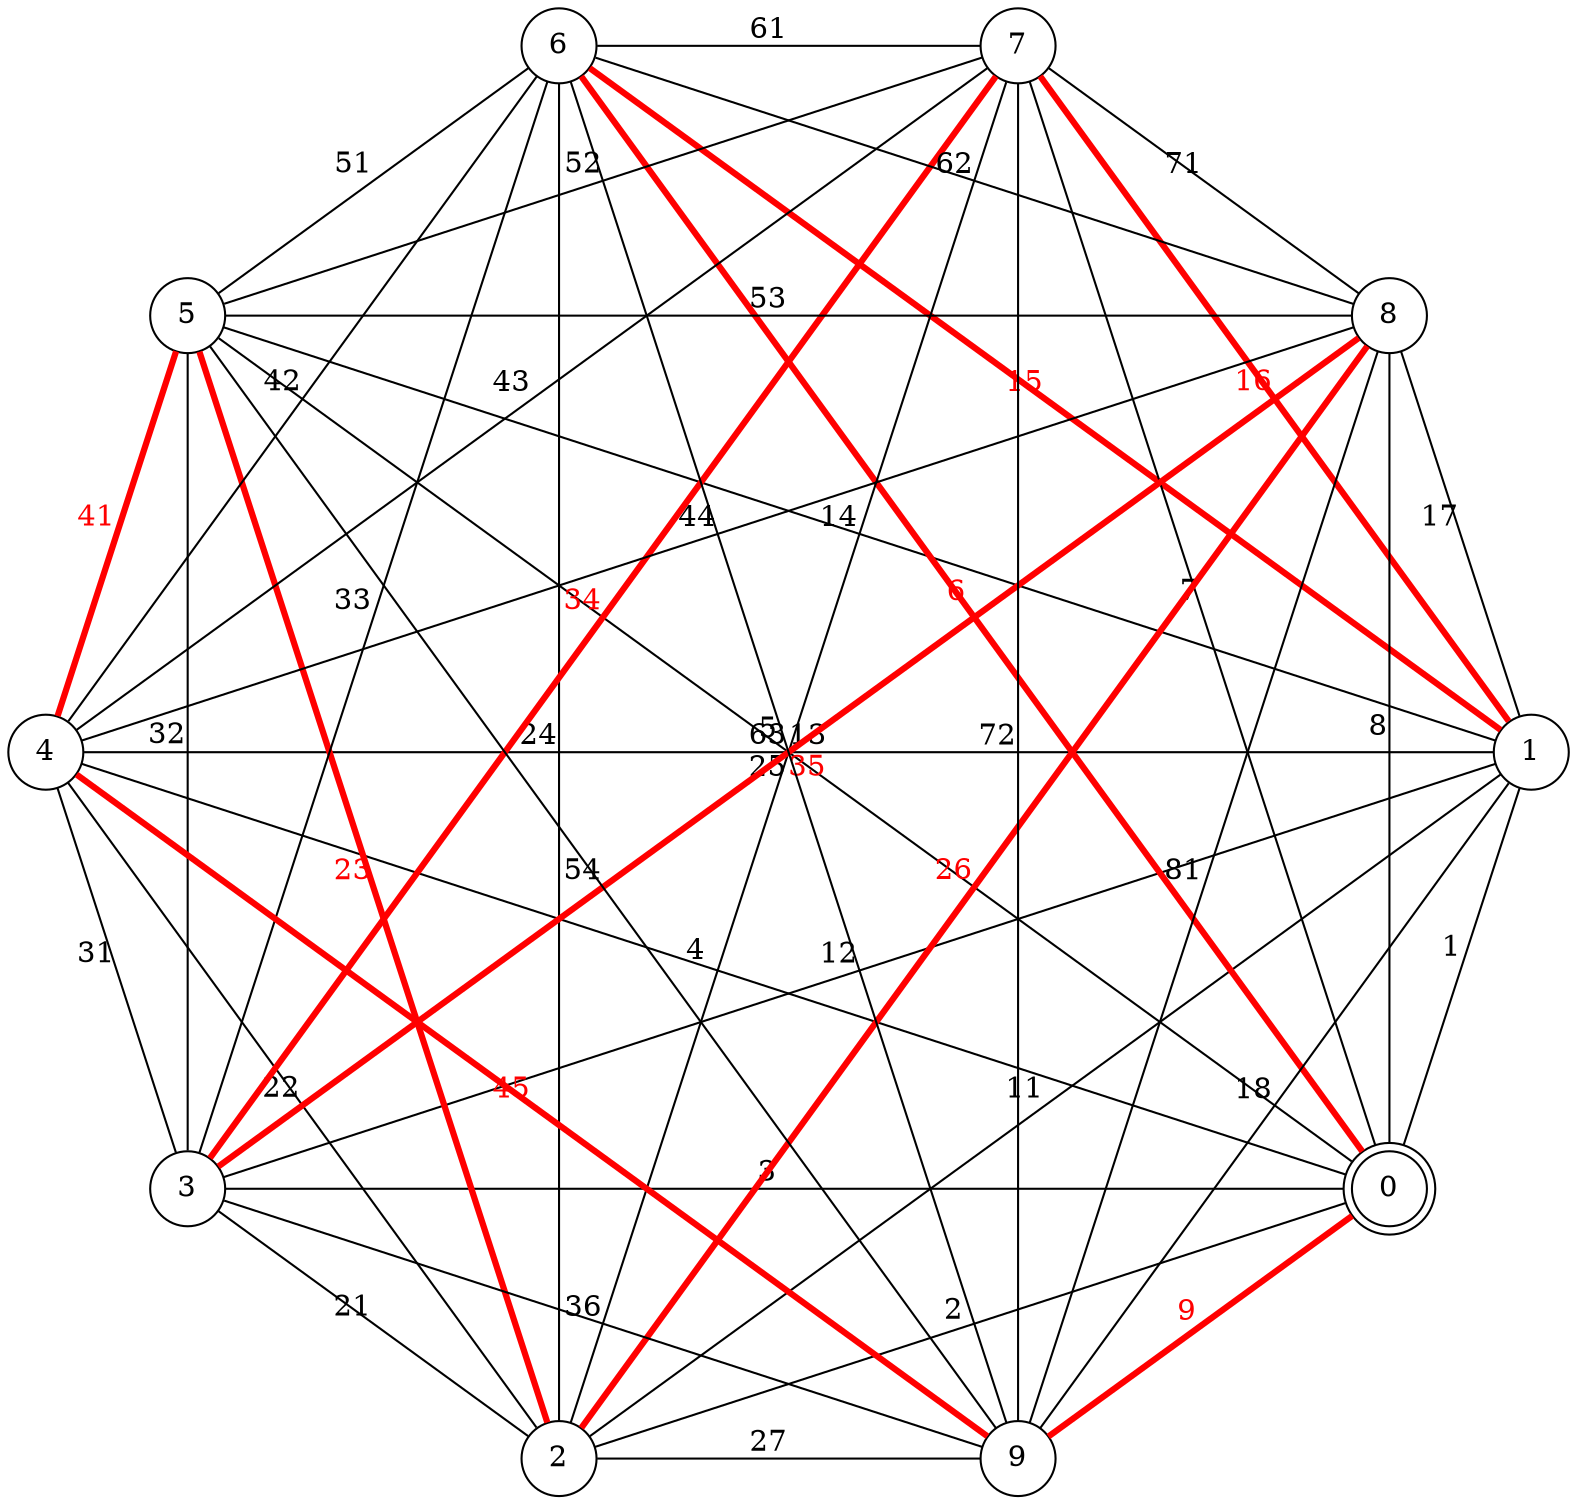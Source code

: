 graph {
	graph [layout=circo, overlap=scale, splines=true, mindist=2.5];
	node [shape=circle];
	0 [peripheries=2];	1 -- 0 [len=1.04251, label="1"];
	2 -- 0 [len=2.08502, label="2"];
	2 -- 1 [len=11.4676, label="11"];
	3 -- 0 [len=3.12753, label="3"];
	3 -- 1 [len=12.5101, label="12"];
	3 -- 2 [len=21.8927, label="21"];
	4 -- 0 [len=4.17004, label="4"];
	4 -- 1 [len=13.5526, label="13"];
	4 -- 2 [len=22.9352, label="22"];
	4 -- 3 [len=32.3178, label="31"];
	5 -- 0 [len=5.21255, label="5"];
	5 -- 1 [len=14.5951, label="14"];
	5 -- 2 [len=23.9777, label="23", color=red, penwidth=3.0, fontcolor=red];
	5 -- 3 [len=33.3603, label="32"];
	5 -- 4 [len=42.7429, label="41", color=red, penwidth=3.0, fontcolor=red];
	6 -- 0 [len=6.25505, label="6", color=red, penwidth=3.0, fontcolor=red];
	6 -- 1 [len=15.6376, label="15", color=red, penwidth=3.0, fontcolor=red];
	6 -- 2 [len=25.0202, label="24"];
	6 -- 3 [len=34.4028, label="33"];
	6 -- 4 [len=43.7854, label="42"];
	6 -- 5 [len=53.168, label="51"];
	7 -- 0 [len=7.29756, label="7"];
	7 -- 1 [len=16.6801, label="16", color=red, penwidth=3.0, fontcolor=red];
	7 -- 2 [len=26.0627, label="25"];
	7 -- 3 [len=35.4453, label="34", color=red, penwidth=3.0, fontcolor=red];
	7 -- 4 [len=44.8279, label="43"];
	7 -- 5 [len=54.2105, label="52"];
	7 -- 6 [len=63.5931, label="61"];
	8 -- 0 [len=8.34007, label="8"];
	8 -- 1 [len=17.7227, label="17"];
	8 -- 2 [len=27.1052, label="26", color=red, penwidth=3.0, fontcolor=red];
	8 -- 3 [len=36.4878, label="35", color=red, penwidth=3.0, fontcolor=red];
	8 -- 4 [len=45.8704, label="44"];
	8 -- 5 [len=55.253, label="53"];
	8 -- 6 [len=64.6356, label="62"];
	8 -- 7 [len=74.0181, label="71"];
	9 -- 0 [len=9.38258, label="9", color=red, penwidth=3.0, fontcolor=red];
	9 -- 1 [len=18.7652, label="18"];
	9 -- 2 [len=28.1477, label="27"];
	9 -- 3 [len=37.5303, label="36"];
	9 -- 4 [len=46.9129, label="45", color=red, penwidth=3.0, fontcolor=red];
	9 -- 5 [len=56.2955, label="54"];
	9 -- 6 [len=65.6781, label="63"];
	9 -- 7 [len=75.0607, label="72"];
	9 -- 8 [len=84.4432, label="81"];
}